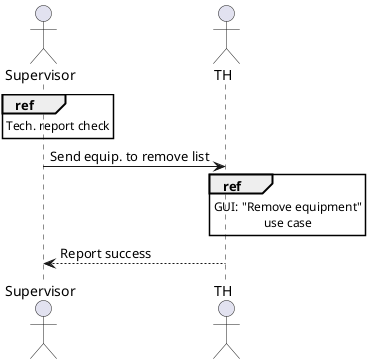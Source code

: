 @startuml Remove_Equipment

actor Supervisor
actor TH

ref over Supervisor : Tech. report check
Supervisor -> TH : Send equip. to remove list
ref over TH : GUI: "Remove equipment"\nuse case
TH --> Supervisor : Report success

@enduml